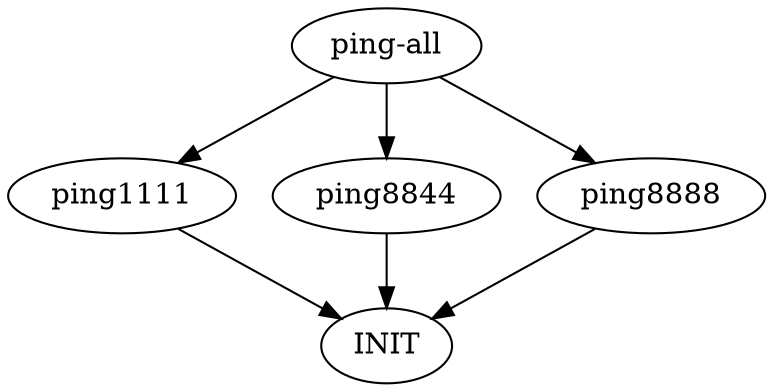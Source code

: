 
digraph {

	"INIT";
	"ping1111" -> "INIT";
	"ping8844" -> "INIT";
	"ping8888" -> "INIT";
	"ping-all" -> "ping1111";
	"ping-all" -> "ping8844";
	"ping-all" -> "ping8888";

}

